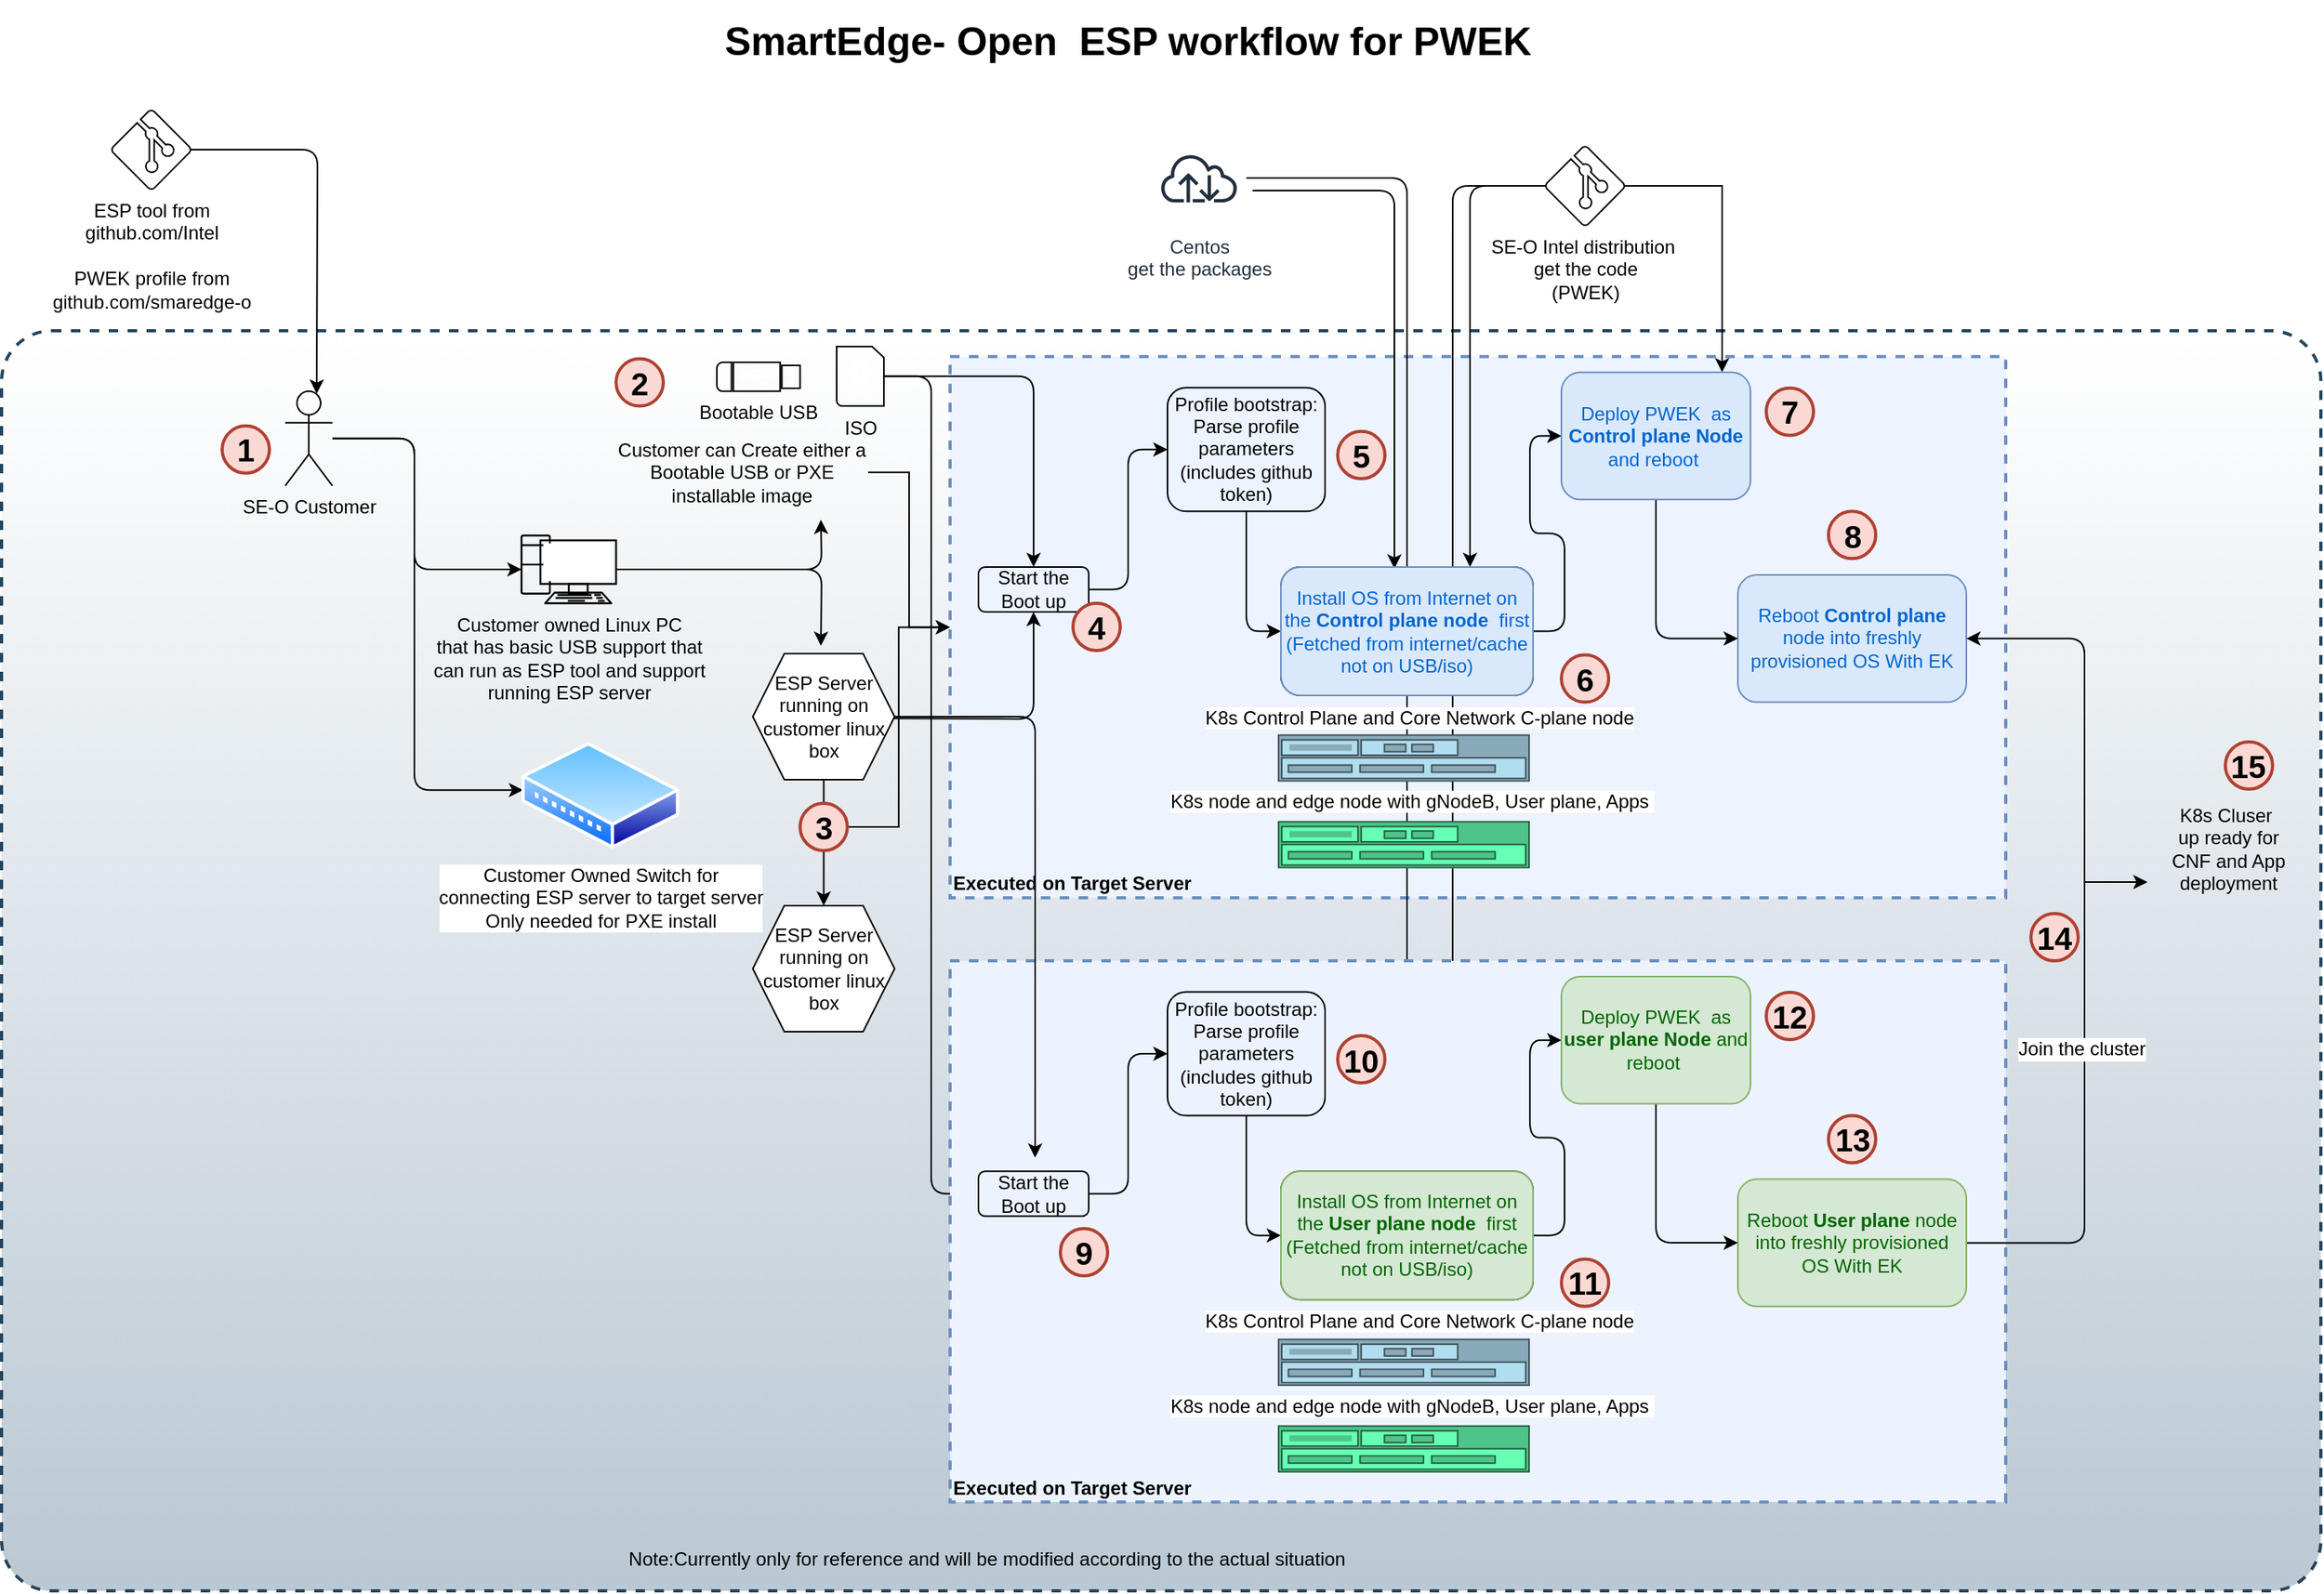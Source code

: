 <mxfile version="16.1.2" type="device"><diagram id="pg94nP73Kgdymz3gPbLB" name="第 1 页"><mxGraphModel dx="2414" dy="1078" grid="1" gridSize="10" guides="1" tooltips="1" connect="1" arrows="1" fold="1" page="1" pageScale="1" pageWidth="850" pageHeight="1100" background="none" math="0" shadow="0"><root><mxCell id="0"/><mxCell id="1" parent="0"/><mxCell id="ruc7Oxhaiy7H92BmbXe0-1" value="" style="rounded=1;whiteSpace=wrap;html=1;strokeColor=#23445D;fontSize=16;fillColor=#FFFFFF;arcSize=4;gradientColor=#BAC8D3;dashed=1;strokeWidth=2;" parent="1" vertex="1"><mxGeometry x="-370" y="350" width="1472" height="800" as="geometry"/></mxCell><mxCell id="ruc7Oxhaiy7H92BmbXe0-2" value="Executed on Target Server" style="rounded=0;whiteSpace=wrap;html=1;strokeColor=#6C8EBF;strokeWidth=2;dashed=1;verticalAlign=bottom;align=left;fontStyle=1;fillColor=#EDF3FF;glass=0;sketch=0;" parent="1" vertex="1"><mxGeometry x="232" y="366.4" width="670" height="343.6" as="geometry"/></mxCell><mxCell id="ruc7Oxhaiy7H92BmbXe0-3" style="edgeStyle=orthogonalEdgeStyle;rounded=1;orthogonalLoop=1;jettySize=auto;html=1;entryX=0;entryY=0.5;entryDx=0;entryDy=0;entryPerimeter=0;fillColor=none;" parent="1" source="ruc7Oxhaiy7H92BmbXe0-5" target="ruc7Oxhaiy7H92BmbXe0-8" edge="1"><mxGeometry relative="1" as="geometry"><Array as="points"><mxPoint x="-108" y="418"/><mxPoint x="-108" y="502"/></Array></mxGeometry></mxCell><mxCell id="ruc7Oxhaiy7H92BmbXe0-4" style="edgeStyle=orthogonalEdgeStyle;rounded=1;orthogonalLoop=1;jettySize=auto;html=1;entryX=0.013;entryY=0.53;entryDx=0;entryDy=0;entryPerimeter=0;fillColor=none;" parent="1" source="ruc7Oxhaiy7H92BmbXe0-5" edge="1"><mxGeometry relative="1" as="geometry"><mxPoint x="-38.986" y="641.584" as="targetPoint"/><Array as="points"><mxPoint x="-108" y="418"/><mxPoint x="-108" y="642"/></Array></mxGeometry></mxCell><mxCell id="ruc7Oxhaiy7H92BmbXe0-5" value="SE-O Customer" style="shape=umlActor;verticalLabelPosition=bottom;verticalAlign=top;html=1;outlineConnect=0;fillColor=none;" parent="1" vertex="1"><mxGeometry x="-190" y="388.4" width="30" height="60" as="geometry"/></mxCell><mxCell id="ruc7Oxhaiy7H92BmbXe0-6" style="edgeStyle=orthogonalEdgeStyle;rounded=1;orthogonalLoop=1;jettySize=auto;html=1;fillColor=none;" parent="1" source="ruc7Oxhaiy7H92BmbXe0-8" edge="1"><mxGeometry relative="1" as="geometry"><mxPoint x="150" y="470" as="targetPoint"/></mxGeometry></mxCell><mxCell id="ruc7Oxhaiy7H92BmbXe0-7" style="edgeStyle=orthogonalEdgeStyle;rounded=1;orthogonalLoop=1;jettySize=auto;html=1;fillColor=none;" parent="1" source="ruc7Oxhaiy7H92BmbXe0-8" edge="1"><mxGeometry relative="1" as="geometry"><mxPoint x="150" y="550" as="targetPoint"/></mxGeometry></mxCell><mxCell id="ruc7Oxhaiy7H92BmbXe0-8" value="Customer owned Linux PC &lt;br&gt;that has basic USB support that &lt;br&gt;can run as ESP tool and support &lt;br&gt;running ESP server" style="verticalAlign=top;verticalLabelPosition=bottom;labelPosition=center;align=center;html=1;outlineConnect=0;fillColor=none;gradientDirection=north;strokeWidth=2;shape=mxgraph.networks.pc;" parent="1" vertex="1"><mxGeometry x="-40" y="480" width="60" height="43" as="geometry"/></mxCell><mxCell id="ruc7Oxhaiy7H92BmbXe0-9" value="Bootable USB" style="pointerEvents=1;shadow=0;dashed=0;html=1;fillColor=none;labelPosition=center;verticalLabelPosition=bottom;verticalAlign=top;align=center;outlineConnect=0;shape=mxgraph.veeam.usb;" parent="1" vertex="1"><mxGeometry x="84" y="370" width="52.8" height="18.4" as="geometry"/></mxCell><mxCell id="ruc7Oxhaiy7H92BmbXe0-10" style="edgeStyle=orthogonalEdgeStyle;rounded=1;orthogonalLoop=1;jettySize=auto;html=1;entryX=0.5;entryY=0;entryDx=0;entryDy=0;fillColor=none;" parent="1" source="ruc7Oxhaiy7H92BmbXe0-12" target="ruc7Oxhaiy7H92BmbXe0-16" edge="1"><mxGeometry relative="1" as="geometry"><mxPoint x="210" y="390" as="sourcePoint"/></mxGeometry></mxCell><mxCell id="ruc7Oxhaiy7H92BmbXe0-11" style="edgeStyle=orthogonalEdgeStyle;rounded=1;orthogonalLoop=1;jettySize=auto;html=1;entryX=0;entryY=0.5;entryDx=0;entryDy=0;" parent="1" source="ruc7Oxhaiy7H92BmbXe0-12" target="ruc7Oxhaiy7H92BmbXe0-55" edge="1"><mxGeometry relative="1" as="geometry"/></mxCell><mxCell id="ruc7Oxhaiy7H92BmbXe0-12" value="ISO" style="shadow=0;dashed=0;html=1;fillColor=none;labelPosition=center;verticalLabelPosition=bottom;verticalAlign=top;align=center;outlineConnect=0;shape=mxgraph.veeam.iso;" parent="1" vertex="1"><mxGeometry x="160" y="360" width="30" height="37.8" as="geometry"/></mxCell><mxCell id="ruc7Oxhaiy7H92BmbXe0-13" style="edgeStyle=orthogonalEdgeStyle;rounded=1;orthogonalLoop=1;jettySize=auto;html=1;entryX=0.5;entryY=1;entryDx=0;entryDy=0;fillColor=none;" parent="1" target="ruc7Oxhaiy7H92BmbXe0-16" edge="1"><mxGeometry relative="1" as="geometry"><mxPoint x="330" y="530" as="targetPoint"/><mxPoint x="168.0" y="596" as="sourcePoint"/></mxGeometry></mxCell><mxCell id="Zo44CItjF4rFU1u5SnFp-1" value="" style="edgeStyle=orthogonalEdgeStyle;rounded=0;orthogonalLoop=1;jettySize=auto;html=1;" edge="1" parent="1" source="ruc7Oxhaiy7H92BmbXe0-14" target="ruc7Oxhaiy7H92BmbXe0-2"><mxGeometry relative="1" as="geometry"/></mxCell><mxCell id="ruc7Oxhaiy7H92BmbXe0-14" value="Customer can Create either a Bootable USB or PXE installable image" style="text;html=1;fillColor=none;align=center;verticalAlign=middle;whiteSpace=wrap;rounded=0;" parent="1" vertex="1"><mxGeometry x="20" y="419.9" width="160" height="40" as="geometry"/></mxCell><mxCell id="ruc7Oxhaiy7H92BmbXe0-15" style="edgeStyle=orthogonalEdgeStyle;rounded=1;orthogonalLoop=1;jettySize=auto;html=1;entryX=0;entryY=0.5;entryDx=0;entryDy=0;fillColor=none;" parent="1" source="ruc7Oxhaiy7H92BmbXe0-16" target="ruc7Oxhaiy7H92BmbXe0-22" edge="1"><mxGeometry relative="1" as="geometry"/></mxCell><mxCell id="ruc7Oxhaiy7H92BmbXe0-16" value="Start the Boot up" style="rounded=1;whiteSpace=wrap;html=1;fillColor=none;" parent="1" vertex="1"><mxGeometry x="250" y="500" width="70" height="28.5" as="geometry"/></mxCell><mxCell id="ruc7Oxhaiy7H92BmbXe0-17" value="" style="edgeStyle=orthogonalEdgeStyle;rounded=1;orthogonalLoop=1;jettySize=auto;html=1;fillColor=none;entryX=0;entryY=0.5;entryDx=0;entryDy=0;" parent="1" source="ruc7Oxhaiy7H92BmbXe0-18" target="ruc7Oxhaiy7H92BmbXe0-41" edge="1"><mxGeometry relative="1" as="geometry"/></mxCell><mxCell id="ruc7Oxhaiy7H92BmbXe0-18" value="Install OS from Internet on the &lt;font color=&quot;#0066cc&quot;&gt;&lt;b&gt;Control plane node&lt;/b&gt;&lt;/font&gt;&amp;nbsp; first (Fetched from internet/cache not on USB/iso)" style="rounded=1;whiteSpace=wrap;html=1;fillColor=none;" parent="1" vertex="1"><mxGeometry x="442" y="500" width="160" height="81.5" as="geometry"/></mxCell><mxCell id="ruc7Oxhaiy7H92BmbXe0-19" style="edgeStyle=orthogonalEdgeStyle;rounded=1;orthogonalLoop=1;jettySize=auto;html=1;fillColor=none;" parent="1" source="ruc7Oxhaiy7H92BmbXe0-20" edge="1"><mxGeometry relative="1" as="geometry"><mxPoint x="-170" y="390" as="targetPoint"/></mxGeometry></mxCell><mxCell id="ruc7Oxhaiy7H92BmbXe0-20" value="ESP tool from &lt;br&gt;github.com/Intel&lt;br&gt;&lt;br&gt;PWEK profile from &lt;br&gt;github.com/smaredge-o" style="verticalLabelPosition=bottom;html=1;verticalAlign=top;align=center;fillColor=none;shape=mxgraph.azure.git_repository;" parent="1" vertex="1"><mxGeometry x="-300" y="210" width="50" height="50" as="geometry"/></mxCell><mxCell id="ruc7Oxhaiy7H92BmbXe0-21" value="" style="edgeStyle=orthogonalEdgeStyle;rounded=1;orthogonalLoop=1;jettySize=auto;html=1;entryX=0;entryY=0.5;entryDx=0;entryDy=0;fillColor=none;" parent="1" source="ruc7Oxhaiy7H92BmbXe0-22" target="ruc7Oxhaiy7H92BmbXe0-18" edge="1"><mxGeometry relative="1" as="geometry"/></mxCell><mxCell id="ruc7Oxhaiy7H92BmbXe0-22" value="Profile bootstrap: Parse profile parameters (includes github token)" style="rounded=1;whiteSpace=wrap;html=1;fillColor=none;" parent="1" vertex="1"><mxGeometry x="370" y="386.15" width="100" height="78.5" as="geometry"/></mxCell><mxCell id="ruc7Oxhaiy7H92BmbXe0-23" value="&lt;font color=&quot;#0066cc&quot;&gt;Reboot &lt;b&gt;Control plane&lt;/b&gt; node into freshly provisioned OS With EK&lt;/font&gt;" style="rounded=1;whiteSpace=wrap;html=1;fillColor=#dae8fc;strokeColor=#6c8ebf;" parent="1" vertex="1"><mxGeometry x="732" y="505.05" width="145" height="80.75" as="geometry"/></mxCell><mxCell id="ruc7Oxhaiy7H92BmbXe0-24" value="" style="edgeStyle=orthogonalEdgeStyle;rounded=0;orthogonalLoop=1;jettySize=auto;html=1;" parent="1" source="ruc7Oxhaiy7H92BmbXe0-25" target="ruc7Oxhaiy7H92BmbXe0-78" edge="1"><mxGeometry relative="1" as="geometry"/></mxCell><mxCell id="ruc7Oxhaiy7H92BmbXe0-25" value="ESP Server running on customer linux box" style="shape=hexagon;perimeter=hexagonPerimeter2;whiteSpace=wrap;html=1;fixedSize=1;" parent="1" vertex="1"><mxGeometry x="106.8" y="555" width="90" height="80" as="geometry"/></mxCell><mxCell id="ruc7Oxhaiy7H92BmbXe0-26" value="1" style="ellipse;whiteSpace=wrap;html=1;aspect=fixed;strokeWidth=2;fillColor=#FAD9D5;strokeColor=#ae4132;fontSize=20;fontStyle=1" parent="1" vertex="1"><mxGeometry x="-230" y="410.4" width="30" height="30" as="geometry"/></mxCell><mxCell id="ruc7Oxhaiy7H92BmbXe0-27" value="2" style="ellipse;whiteSpace=wrap;html=1;aspect=fixed;strokeWidth=2;fillColor=#FAD9D5;strokeColor=#ae4132;fontSize=20;fontStyle=1" parent="1" vertex="1"><mxGeometry x="20" y="367.8" width="30" height="30" as="geometry"/></mxCell><mxCell id="ruc7Oxhaiy7H92BmbXe0-28" value="" style="edgeStyle=orthogonalEdgeStyle;rounded=0;orthogonalLoop=1;jettySize=auto;html=1;" parent="1" source="ruc7Oxhaiy7H92BmbXe0-29" target="ruc7Oxhaiy7H92BmbXe0-2" edge="1"><mxGeometry relative="1" as="geometry"/></mxCell><mxCell id="ruc7Oxhaiy7H92BmbXe0-29" value="3" style="ellipse;whiteSpace=wrap;html=1;aspect=fixed;strokeWidth=2;fillColor=#FAD9D5;strokeColor=#ae4132;fontSize=20;fontStyle=1" parent="1" vertex="1"><mxGeometry x="136.8" y="650" width="30" height="30" as="geometry"/></mxCell><mxCell id="ruc7Oxhaiy7H92BmbXe0-30" value="4" style="ellipse;whiteSpace=wrap;html=1;aspect=fixed;strokeWidth=2;fillColor=#FAD9D5;strokeColor=#ae4132;fontSize=20;fontStyle=1" parent="1" vertex="1"><mxGeometry x="310" y="523" width="30" height="30" as="geometry"/></mxCell><mxCell id="ruc7Oxhaiy7H92BmbXe0-31" value="5" style="ellipse;whiteSpace=wrap;html=1;aspect=fixed;strokeWidth=2;fillColor=#FAD9D5;strokeColor=#ae4132;fontSize=20;fontStyle=1" parent="1" vertex="1"><mxGeometry x="478" y="413.9" width="30" height="30" as="geometry"/></mxCell><mxCell id="ruc7Oxhaiy7H92BmbXe0-32" value="SmartEdge- Open&amp;nbsp; ESP workflow for PWEK" style="text;html=1;align=center;verticalAlign=middle;whiteSpace=wrap;rounded=0;fontStyle=1;fontSize=25;" parent="1" vertex="1"><mxGeometry x="-250" y="140" width="1190" height="50" as="geometry"/></mxCell><mxCell id="ruc7Oxhaiy7H92BmbXe0-33" style="edgeStyle=orthogonalEdgeStyle;rounded=1;orthogonalLoop=1;jettySize=auto;html=1;entryX=0.75;entryY=0;entryDx=0;entryDy=0;" parent="1" source="ruc7Oxhaiy7H92BmbXe0-36" target="ruc7Oxhaiy7H92BmbXe0-18" edge="1"><mxGeometry relative="1" as="geometry"/></mxCell><mxCell id="ruc7Oxhaiy7H92BmbXe0-34" value="" style="edgeStyle=orthogonalEdgeStyle;rounded=0;orthogonalLoop=1;jettySize=auto;html=1;" parent="1" source="ruc7Oxhaiy7H92BmbXe0-36" target="ruc7Oxhaiy7H92BmbXe0-41" edge="1"><mxGeometry relative="1" as="geometry"><Array as="points"><mxPoint x="722" y="258"/></Array></mxGeometry></mxCell><mxCell id="ruc7Oxhaiy7H92BmbXe0-35" style="edgeStyle=orthogonalEdgeStyle;rounded=1;orthogonalLoop=1;jettySize=auto;html=1;entryX=0.681;entryY=-0.032;entryDx=0;entryDy=0;entryPerimeter=0;" parent="1" source="ruc7Oxhaiy7H92BmbXe0-36" target="ruc7Oxhaiy7H92BmbXe0-74" edge="1"><mxGeometry relative="1" as="geometry"/></mxCell><mxCell id="ruc7Oxhaiy7H92BmbXe0-36" value="SE-O Intel distribution&amp;nbsp;&lt;br&gt;get the code&lt;br&gt;(PWEK)" style="verticalLabelPosition=bottom;html=1;verticalAlign=top;align=center;fillColor=none;shape=mxgraph.azure.git_repository;" parent="1" vertex="1"><mxGeometry x="610" y="233" width="50" height="50" as="geometry"/></mxCell><mxCell id="ruc7Oxhaiy7H92BmbXe0-37" style="edgeStyle=orthogonalEdgeStyle;rounded=1;orthogonalLoop=1;jettySize=auto;html=1;" parent="1" edge="1"><mxGeometry relative="1" as="geometry"><mxPoint x="424" y="261" as="sourcePoint"/><Array as="points"><mxPoint x="514" y="261"/></Array><mxPoint x="514" y="501" as="targetPoint"/></mxGeometry></mxCell><mxCell id="ruc7Oxhaiy7H92BmbXe0-38" style="edgeStyle=orthogonalEdgeStyle;rounded=1;orthogonalLoop=1;jettySize=auto;html=1;entryX=0.5;entryY=0;entryDx=0;entryDy=0;" parent="1" source="ruc7Oxhaiy7H92BmbXe0-39" target="ruc7Oxhaiy7H92BmbXe0-74" edge="1"><mxGeometry relative="1" as="geometry"/></mxCell><mxCell id="ruc7Oxhaiy7H92BmbXe0-39" value="Centos&lt;br&gt;get the packages" style="outlineConnect=0;fontColor=#232F3E;gradientColor=none;strokeColor=#232F3E;fillColor=#ffffff;dashed=0;verticalLabelPosition=bottom;verticalAlign=top;align=center;html=1;fontSize=12;fontStyle=0;aspect=fixed;shape=mxgraph.aws4.resourceIcon;resIcon=mxgraph.aws4.internet;" parent="1" vertex="1"><mxGeometry x="360" y="223" width="60" height="60" as="geometry"/></mxCell><mxCell id="ruc7Oxhaiy7H92BmbXe0-40" style="edgeStyle=orthogonalEdgeStyle;rounded=1;orthogonalLoop=1;jettySize=auto;html=1;entryX=0;entryY=0.5;entryDx=0;entryDy=0;" parent="1" source="ruc7Oxhaiy7H92BmbXe0-41" target="ruc7Oxhaiy7H92BmbXe0-23" edge="1"><mxGeometry relative="1" as="geometry"><mxPoint x="780" y="521.005" as="targetPoint"/></mxGeometry></mxCell><mxCell id="ruc7Oxhaiy7H92BmbXe0-41" value="&lt;font color=&quot;#0066cc&quot;&gt;Deploy PWEK&amp;nbsp; as &lt;b&gt;Control plane Node&lt;/b&gt; and reboot&amp;nbsp;&lt;/font&gt;" style="rounded=1;whiteSpace=wrap;html=1;fillColor=#dae8fc;strokeColor=#6c8ebf;" parent="1" vertex="1"><mxGeometry x="620" y="376.4" width="120" height="80.75" as="geometry"/></mxCell><mxCell id="ruc7Oxhaiy7H92BmbXe0-42" value="6" style="ellipse;whiteSpace=wrap;html=1;aspect=fixed;strokeWidth=2;fillColor=#FAD9D5;strokeColor=#ae4132;fontSize=20;fontStyle=1" parent="1" vertex="1"><mxGeometry x="620" y="555.8" width="30" height="30" as="geometry"/></mxCell><mxCell id="ruc7Oxhaiy7H92BmbXe0-43" value="7" style="ellipse;whiteSpace=wrap;html=1;aspect=fixed;strokeWidth=2;fillColor=#FAD9D5;strokeColor=#ae4132;fontSize=20;fontStyle=1" parent="1" vertex="1"><mxGeometry x="750" y="386.4" width="30" height="30" as="geometry"/></mxCell><mxCell id="ruc7Oxhaiy7H92BmbXe0-44" value="8" style="ellipse;whiteSpace=wrap;html=1;aspect=fixed;strokeWidth=2;fillColor=#FAD9D5;strokeColor=#ae4132;fontSize=20;fontStyle=1" parent="1" vertex="1"><mxGeometry x="789.5" y="464.65" width="30" height="30" as="geometry"/></mxCell><mxCell id="ruc7Oxhaiy7H92BmbXe0-45" value="14" style="ellipse;whiteSpace=wrap;html=1;aspect=fixed;strokeWidth=2;fillColor=#FAD9D5;strokeColor=#ae4132;fontSize=20;fontStyle=1" parent="1" vertex="1"><mxGeometry x="918" y="720.0" width="30" height="30" as="geometry"/></mxCell><mxCell id="ruc7Oxhaiy7H92BmbXe0-46" value="Note:Currently only for reference and will be modified according to the actual situation" style="text;html=1;resizable=0;autosize=1;align=center;verticalAlign=middle;points=[];fillColor=none;strokeColor=none;rounded=0;" parent="1" vertex="1"><mxGeometry x="20" y="1120" width="470" height="20" as="geometry"/></mxCell><mxCell id="ruc7Oxhaiy7H92BmbXe0-47" value="Customer Owned Switch for&lt;br&gt;connecting ESP server to target server&lt;br&gt;Only needed for PXE install" style="aspect=fixed;perimeter=ellipsePerimeter;html=1;align=center;shadow=0;dashed=0;spacingTop=3;image;image=img/lib/active_directory/wiring_hub.svg;sketch=0;connectable=1;allowArrows=1;" parent="1" vertex="1"><mxGeometry x="-40" y="611" width="100" height="68" as="geometry"/></mxCell><mxCell id="ruc7Oxhaiy7H92BmbXe0-48" value="&lt;span style=&quot;color: rgb(0, 0, 0); font-family: helvetica; font-size: 12px; font-style: normal; font-weight: 400; letter-spacing: normal; text-align: center; text-indent: 0px; text-transform: none; word-spacing: 0px; background-color: rgb(255, 255, 255); display: inline; float: none;&quot;&gt;K8s Control Plane and Core Network C-plane node&lt;/span&gt;" style="text;whiteSpace=wrap;html=1;" parent="1" vertex="1"><mxGeometry x="392" y="581.5" width="300" height="29.6" as="geometry"/></mxCell><mxCell id="ruc7Oxhaiy7H92BmbXe0-49" value="&lt;span style=&quot;color: rgb(0 , 0 , 0) ; font-family: &amp;#34;helvetica&amp;#34; ; font-size: 12px ; font-style: normal ; font-weight: 400 ; letter-spacing: normal ; text-align: center ; text-indent: 0px ; text-transform: none ; word-spacing: 0px ; background-color: rgb(255 , 255 , 255) ; display: inline ; float: none&quot;&gt;K8s node and edge node with gNodeB, User plane, Apps&amp;nbsp;&lt;/span&gt;" style="text;whiteSpace=wrap;html=1;" parent="1" vertex="1"><mxGeometry x="370" y="635" width="330" height="30" as="geometry"/></mxCell><mxCell id="ruc7Oxhaiy7H92BmbXe0-50" value="" style="html=1;labelPosition=right;align=left;spacingLeft=15;shadow=0;dashed=0;outlineConnect=0;shape=mxgraph.rack.general.switches_1;strokeColor=#6c8ebf;fillColor=#B1DDF0;" parent="1" vertex="1"><mxGeometry x="440" y="606.3" width="160" height="30" as="geometry"/></mxCell><mxCell id="ruc7Oxhaiy7H92BmbXe0-51" value="" style="html=1;labelPosition=right;align=left;spacingLeft=15;shadow=0;dashed=0;outlineConnect=0;shape=mxgraph.rack.general.switches_1;strokeColor=#6c8ebf;fillColor=#66FFB3;" parent="1" vertex="1"><mxGeometry x="440" y="661.3" width="160" height="30" as="geometry"/></mxCell><mxCell id="ruc7Oxhaiy7H92BmbXe0-52" value="&lt;font color=&quot;#0066cc&quot;&gt;Install OS from Internet on the &lt;b&gt;Control plane node&lt;/b&gt;&amp;nbsp; first (Fetched from internet/cache not on USB/iso)&lt;/font&gt;" style="rounded=1;whiteSpace=wrap;html=1;fillColor=#dae8fc;strokeColor=#6c8ebf;" parent="1" vertex="1"><mxGeometry x="442" y="500" width="160" height="81.5" as="geometry"/></mxCell><mxCell id="ruc7Oxhaiy7H92BmbXe0-53" value="Executed on Target Server" style="rounded=0;whiteSpace=wrap;html=1;strokeColor=#6C8EBF;strokeWidth=2;dashed=1;verticalAlign=bottom;align=left;fontStyle=1;fillColor=#EDF3FE;glass=0;sketch=0;" parent="1" vertex="1"><mxGeometry x="232" y="750" width="670" height="343.6" as="geometry"/></mxCell><mxCell id="ruc7Oxhaiy7H92BmbXe0-54" style="edgeStyle=orthogonalEdgeStyle;rounded=1;orthogonalLoop=1;jettySize=auto;html=1;entryX=0;entryY=0.5;entryDx=0;entryDy=0;fillColor=none;" parent="1" source="ruc7Oxhaiy7H92BmbXe0-55" target="ruc7Oxhaiy7H92BmbXe0-59" edge="1"><mxGeometry relative="1" as="geometry"/></mxCell><mxCell id="ruc7Oxhaiy7H92BmbXe0-55" value="Start the Boot up" style="rounded=1;whiteSpace=wrap;html=1;fillColor=none;" parent="1" vertex="1"><mxGeometry x="250" y="883.6" width="70" height="28.5" as="geometry"/></mxCell><mxCell id="ruc7Oxhaiy7H92BmbXe0-56" value="" style="edgeStyle=orthogonalEdgeStyle;rounded=1;orthogonalLoop=1;jettySize=auto;html=1;fillColor=none;entryX=0;entryY=0.5;entryDx=0;entryDy=0;" parent="1" source="ruc7Oxhaiy7H92BmbXe0-57" target="ruc7Oxhaiy7H92BmbXe0-66" edge="1"><mxGeometry relative="1" as="geometry"/></mxCell><mxCell id="ruc7Oxhaiy7H92BmbXe0-57" value="Install OS from Internet on the &lt;font color=&quot;#0066cc&quot;&gt;&lt;b&gt;Control plane node&lt;/b&gt;&lt;/font&gt;&amp;nbsp; first (Fetched from internet/cache not on USB/iso)" style="rounded=1;whiteSpace=wrap;html=1;fillColor=none;" parent="1" vertex="1"><mxGeometry x="442" y="883.6" width="160" height="81.5" as="geometry"/></mxCell><mxCell id="ruc7Oxhaiy7H92BmbXe0-58" value="" style="edgeStyle=orthogonalEdgeStyle;rounded=1;orthogonalLoop=1;jettySize=auto;html=1;entryX=0;entryY=0.5;entryDx=0;entryDy=0;fillColor=none;" parent="1" source="ruc7Oxhaiy7H92BmbXe0-59" target="ruc7Oxhaiy7H92BmbXe0-57" edge="1"><mxGeometry relative="1" as="geometry"/></mxCell><mxCell id="ruc7Oxhaiy7H92BmbXe0-59" value="Profile bootstrap: Parse profile parameters (includes github token)" style="rounded=1;whiteSpace=wrap;html=1;fillColor=none;" parent="1" vertex="1"><mxGeometry x="370" y="769.75" width="100" height="78.5" as="geometry"/></mxCell><mxCell id="ruc7Oxhaiy7H92BmbXe0-60" style="edgeStyle=orthogonalEdgeStyle;rounded=1;orthogonalLoop=1;jettySize=auto;html=1;strokeColor=#000000;" parent="1" source="ruc7Oxhaiy7H92BmbXe0-62" target="ruc7Oxhaiy7H92BmbXe0-23" edge="1"><mxGeometry relative="1" as="geometry"><Array as="points"><mxPoint x="952" y="929.025"/><mxPoint x="952" y="545.425"/></Array></mxGeometry></mxCell><mxCell id="ruc7Oxhaiy7H92BmbXe0-61" value="&lt;span style=&quot;font-size: 12px&quot;&gt;Join the cluster&lt;/span&gt;" style="edgeLabel;html=1;align=center;verticalAlign=middle;resizable=0;points=[];" parent="ruc7Oxhaiy7H92BmbXe0-60" vertex="1" connectable="0"><mxGeometry x="-0.258" y="2" relative="1" as="geometry"><mxPoint as="offset"/></mxGeometry></mxCell><mxCell id="ruc7Oxhaiy7H92BmbXe0-62" value="&lt;font color=&quot;#006600&quot;&gt;Reboot &lt;b&gt;User&amp;nbsp;plane&lt;/b&gt; node into freshly provisioned OS With EK&lt;/font&gt;" style="rounded=1;whiteSpace=wrap;html=1;fillColor=#d5e8d4;strokeColor=#82b366;" parent="1" vertex="1"><mxGeometry x="732" y="888.65" width="145" height="80.75" as="geometry"/></mxCell><mxCell id="ruc7Oxhaiy7H92BmbXe0-63" value="9" style="ellipse;whiteSpace=wrap;html=1;aspect=fixed;strokeWidth=2;fillColor=#FAD9D5;strokeColor=#ae4132;fontSize=20;fontStyle=1" parent="1" vertex="1"><mxGeometry x="302" y="920" width="30" height="30" as="geometry"/></mxCell><mxCell id="ruc7Oxhaiy7H92BmbXe0-64" value="10" style="ellipse;whiteSpace=wrap;html=1;aspect=fixed;strokeWidth=2;fillColor=#FAD9D5;strokeColor=#ae4132;fontSize=20;fontStyle=1" parent="1" vertex="1"><mxGeometry x="478" y="797.5" width="30" height="30" as="geometry"/></mxCell><mxCell id="ruc7Oxhaiy7H92BmbXe0-65" style="edgeStyle=orthogonalEdgeStyle;rounded=1;orthogonalLoop=1;jettySize=auto;html=1;entryX=0;entryY=0.5;entryDx=0;entryDy=0;" parent="1" source="ruc7Oxhaiy7H92BmbXe0-66" target="ruc7Oxhaiy7H92BmbXe0-62" edge="1"><mxGeometry relative="1" as="geometry"><mxPoint x="780" y="904.605" as="targetPoint"/></mxGeometry></mxCell><mxCell id="ruc7Oxhaiy7H92BmbXe0-66" value="&lt;font color=&quot;#006600&quot;&gt;Deploy PWEK&amp;nbsp; as &lt;b&gt;user plane Node&lt;/b&gt; and reboot&amp;nbsp;&lt;/font&gt;" style="rounded=1;whiteSpace=wrap;html=1;fillColor=#d5e8d4;strokeColor=#82b366;" parent="1" vertex="1"><mxGeometry x="620" y="760" width="120" height="80.75" as="geometry"/></mxCell><mxCell id="ruc7Oxhaiy7H92BmbXe0-67" value="11" style="ellipse;whiteSpace=wrap;html=1;aspect=fixed;strokeWidth=2;fillColor=#FAD9D5;strokeColor=#ae4132;fontSize=20;fontStyle=1" parent="1" vertex="1"><mxGeometry x="620" y="939.4" width="30" height="30" as="geometry"/></mxCell><mxCell id="ruc7Oxhaiy7H92BmbXe0-68" value="12" style="ellipse;whiteSpace=wrap;html=1;aspect=fixed;strokeWidth=2;fillColor=#FAD9D5;strokeColor=#ae4132;fontSize=20;fontStyle=1" parent="1" vertex="1"><mxGeometry x="750" y="770" width="30" height="30" as="geometry"/></mxCell><mxCell id="ruc7Oxhaiy7H92BmbXe0-69" value="13" style="ellipse;whiteSpace=wrap;html=1;aspect=fixed;strokeWidth=2;fillColor=#FAD9D5;strokeColor=#ae4132;fontSize=20;fontStyle=1" parent="1" vertex="1"><mxGeometry x="789.5" y="848.25" width="30" height="30" as="geometry"/></mxCell><mxCell id="ruc7Oxhaiy7H92BmbXe0-70" value="&lt;span style=&quot;color: rgb(0, 0, 0); font-family: helvetica; font-size: 12px; font-style: normal; font-weight: 400; letter-spacing: normal; text-align: center; text-indent: 0px; text-transform: none; word-spacing: 0px; background-color: rgb(255, 255, 255); display: inline; float: none;&quot;&gt;K8s Control Plane and Core Network C-plane node&lt;/span&gt;" style="text;whiteSpace=wrap;html=1;" parent="1" vertex="1"><mxGeometry x="392" y="965.1" width="300" height="29.6" as="geometry"/></mxCell><mxCell id="ruc7Oxhaiy7H92BmbXe0-71" value="&lt;span style=&quot;color: rgb(0 , 0 , 0) ; font-family: &amp;#34;helvetica&amp;#34; ; font-size: 12px ; font-style: normal ; font-weight: 400 ; letter-spacing: normal ; text-align: center ; text-indent: 0px ; text-transform: none ; word-spacing: 0px ; background-color: rgb(255 , 255 , 255) ; display: inline ; float: none&quot;&gt;K8s node and edge node with gNodeB, User plane, Apps&amp;nbsp;&lt;/span&gt;" style="text;whiteSpace=wrap;html=1;" parent="1" vertex="1"><mxGeometry x="370" y="1018.6" width="330" height="30" as="geometry"/></mxCell><mxCell id="ruc7Oxhaiy7H92BmbXe0-72" value="" style="html=1;labelPosition=right;align=left;spacingLeft=15;shadow=0;dashed=0;outlineConnect=0;shape=mxgraph.rack.general.switches_1;strokeColor=#6c8ebf;fillColor=#B1DDF0;" parent="1" vertex="1"><mxGeometry x="440" y="989.9" width="160" height="30" as="geometry"/></mxCell><mxCell id="ruc7Oxhaiy7H92BmbXe0-73" value="" style="html=1;labelPosition=right;align=left;spacingLeft=15;shadow=0;dashed=0;outlineConnect=0;shape=mxgraph.rack.general.switches_1;strokeColor=#6c8ebf;fillColor=#66FFB3;" parent="1" vertex="1"><mxGeometry x="440" y="1044.9" width="160" height="30" as="geometry"/></mxCell><mxCell id="ruc7Oxhaiy7H92BmbXe0-74" value="&lt;font color=&quot;#006600&quot;&gt;Install OS from Internet on the &lt;b&gt;User plane node&lt;/b&gt;&amp;nbsp; first (Fetched from internet/cache not on USB/iso)&lt;/font&gt;" style="rounded=1;whiteSpace=wrap;html=1;fillColor=#d5e8d4;strokeColor=#82b366;" parent="1" vertex="1"><mxGeometry x="442" y="883.6" width="160" height="81.5" as="geometry"/></mxCell><mxCell id="ruc7Oxhaiy7H92BmbXe0-75" value="" style="endArrow=classic;html=1;strokeColor=#000000;" parent="1" edge="1"><mxGeometry width="50" height="50" relative="1" as="geometry"><mxPoint x="952" y="700" as="sourcePoint"/><mxPoint x="992" y="700" as="targetPoint"/></mxGeometry></mxCell><mxCell id="ruc7Oxhaiy7H92BmbXe0-76" value="K8s Cluser&amp;nbsp; up ready for CNF and App deployment" style="text;html=1;strokeColor=none;fillColor=none;align=center;verticalAlign=middle;whiteSpace=wrap;rounded=0;" parent="1" vertex="1"><mxGeometry x="1005.38" y="650" width="76.62" height="58.7" as="geometry"/></mxCell><mxCell id="ruc7Oxhaiy7H92BmbXe0-77" value="15" style="ellipse;whiteSpace=wrap;html=1;aspect=fixed;strokeWidth=2;fillColor=#FAD9D5;strokeColor=#ae4132;fontSize=20;fontStyle=1" parent="1" vertex="1"><mxGeometry x="1041.38" y="611.0" width="30" height="30" as="geometry"/></mxCell><mxCell id="ruc7Oxhaiy7H92BmbXe0-78" value="ESP Server running on customer linux box" style="shape=hexagon;perimeter=hexagonPerimeter2;whiteSpace=wrap;html=1;fixedSize=1;" parent="1" vertex="1"><mxGeometry x="106.8" y="715" width="90" height="80" as="geometry"/></mxCell><mxCell id="ruc7Oxhaiy7H92BmbXe0-79" style="edgeStyle=orthogonalEdgeStyle;rounded=1;orthogonalLoop=1;jettySize=auto;html=1;entryX=0.514;entryY=-0.302;entryDx=0;entryDy=0;entryPerimeter=0;strokeColor=#000000;" parent="1" source="ruc7Oxhaiy7H92BmbXe0-25" target="ruc7Oxhaiy7H92BmbXe0-55" edge="1"><mxGeometry relative="1" as="geometry"/></mxCell></root></mxGraphModel></diagram></mxfile>